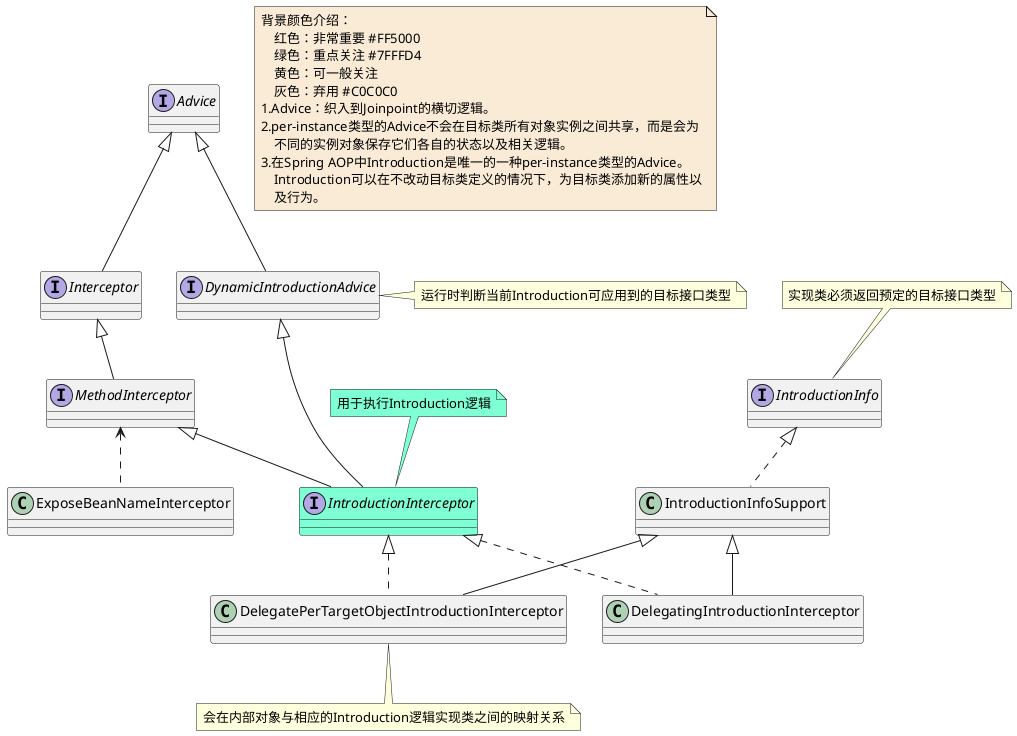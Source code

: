 @startuml

note  as N1 #FAEBD7
    背景颜色介绍：
        红色：非常重要 #FF5000
        绿色：重点关注 #7FFFD4
        黄色：可一般关注
        灰色：弃用 #C0C0C0
    1.Advice：织入到Joinpoint的横切逻辑。
    2.per-instance类型的Advice不会在目标类所有对象实例之间共享，而是会为
        不同的实例对象保存它们各自的状态以及相关逻辑。
    3.在Spring AOP中Introduction是唯一的一种per-instance类型的Advice。
        Introduction可以在不改动目标类定义的情况下，为目标类添加新的属性以
        及行为。
end note

interface Advice
interface Interceptor
interface IntroductionInterceptor #7FFFD4
note top #7FFFD4: 用于执行Introduction逻辑
interface MethodInterceptor
interface DynamicIntroductionAdvice
note right : 运行时判断当前Introduction可应用到的目标接口类型
class DelegatePerTargetObjectIntroductionInterceptor
note bottom : 会在内部对象与相应的Introduction逻辑实现类之间的映射关系
class DelegatingIntroductionInterceptor
class ExposeBeanNameInterceptor

interface IntroductionInfo
note top : 实现类必须返回预定的目标接口类型
class IntroductionInfoSupport




Advice <|-- Interceptor
Advice <|-- DynamicIntroductionAdvice

DynamicIntroductionAdvice <|-- IntroductionInterceptor

Interceptor <|-- MethodInterceptor

IntroductionInfo <|.. IntroductionInfoSupport

IntroductionInfoSupport <|-- DelegatePerTargetObjectIntroductionInterceptor
IntroductionInfoSupport <|-- DelegatingIntroductionInterceptor

IntroductionInterceptor <|.. DelegatingIntroductionInterceptor
IntroductionInterceptor <|.. DelegatePerTargetObjectIntroductionInterceptor

MethodInterceptor <.. ExposeBeanNameInterceptor
MethodInterceptor <|-- IntroductionInterceptor




@enduml